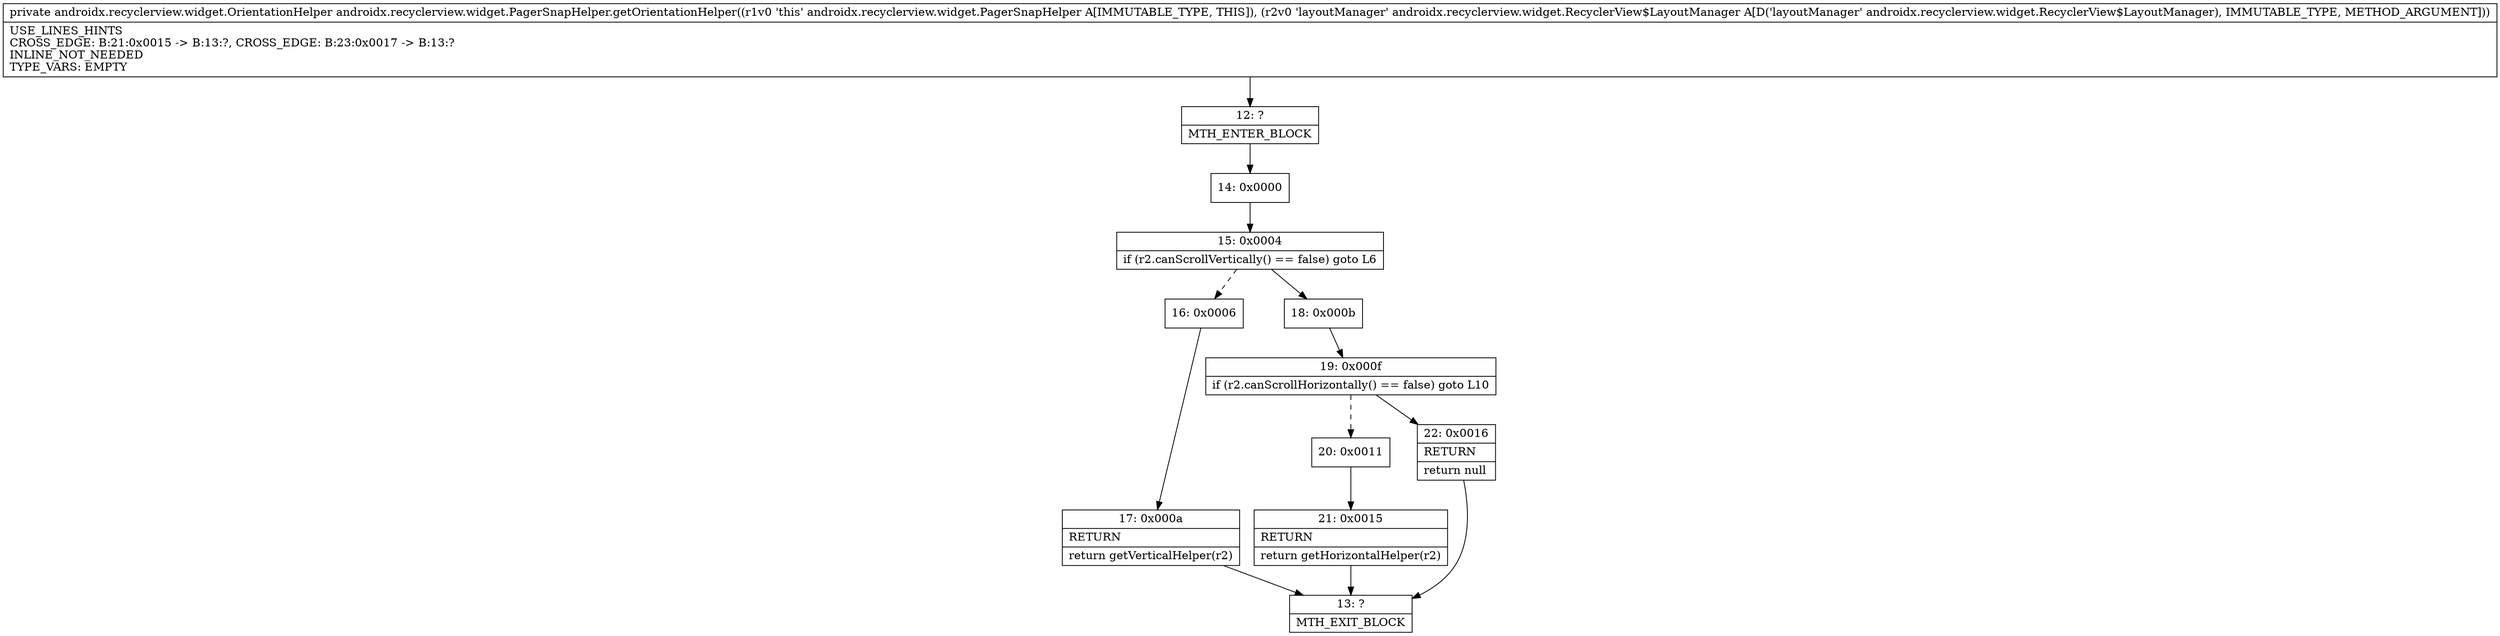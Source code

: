 digraph "CFG forandroidx.recyclerview.widget.PagerSnapHelper.getOrientationHelper(Landroidx\/recyclerview\/widget\/RecyclerView$LayoutManager;)Landroidx\/recyclerview\/widget\/OrientationHelper;" {
Node_12 [shape=record,label="{12\:\ ?|MTH_ENTER_BLOCK\l}"];
Node_14 [shape=record,label="{14\:\ 0x0000}"];
Node_15 [shape=record,label="{15\:\ 0x0004|if (r2.canScrollVertically() == false) goto L6\l}"];
Node_16 [shape=record,label="{16\:\ 0x0006}"];
Node_17 [shape=record,label="{17\:\ 0x000a|RETURN\l|return getVerticalHelper(r2)\l}"];
Node_13 [shape=record,label="{13\:\ ?|MTH_EXIT_BLOCK\l}"];
Node_18 [shape=record,label="{18\:\ 0x000b}"];
Node_19 [shape=record,label="{19\:\ 0x000f|if (r2.canScrollHorizontally() == false) goto L10\l}"];
Node_20 [shape=record,label="{20\:\ 0x0011}"];
Node_21 [shape=record,label="{21\:\ 0x0015|RETURN\l|return getHorizontalHelper(r2)\l}"];
Node_22 [shape=record,label="{22\:\ 0x0016|RETURN\l|return null\l}"];
MethodNode[shape=record,label="{private androidx.recyclerview.widget.OrientationHelper androidx.recyclerview.widget.PagerSnapHelper.getOrientationHelper((r1v0 'this' androidx.recyclerview.widget.PagerSnapHelper A[IMMUTABLE_TYPE, THIS]), (r2v0 'layoutManager' androidx.recyclerview.widget.RecyclerView$LayoutManager A[D('layoutManager' androidx.recyclerview.widget.RecyclerView$LayoutManager), IMMUTABLE_TYPE, METHOD_ARGUMENT]))  | USE_LINES_HINTS\lCROSS_EDGE: B:21:0x0015 \-\> B:13:?, CROSS_EDGE: B:23:0x0017 \-\> B:13:?\lINLINE_NOT_NEEDED\lTYPE_VARS: EMPTY\l}"];
MethodNode -> Node_12;Node_12 -> Node_14;
Node_14 -> Node_15;
Node_15 -> Node_16[style=dashed];
Node_15 -> Node_18;
Node_16 -> Node_17;
Node_17 -> Node_13;
Node_18 -> Node_19;
Node_19 -> Node_20[style=dashed];
Node_19 -> Node_22;
Node_20 -> Node_21;
Node_21 -> Node_13;
Node_22 -> Node_13;
}

